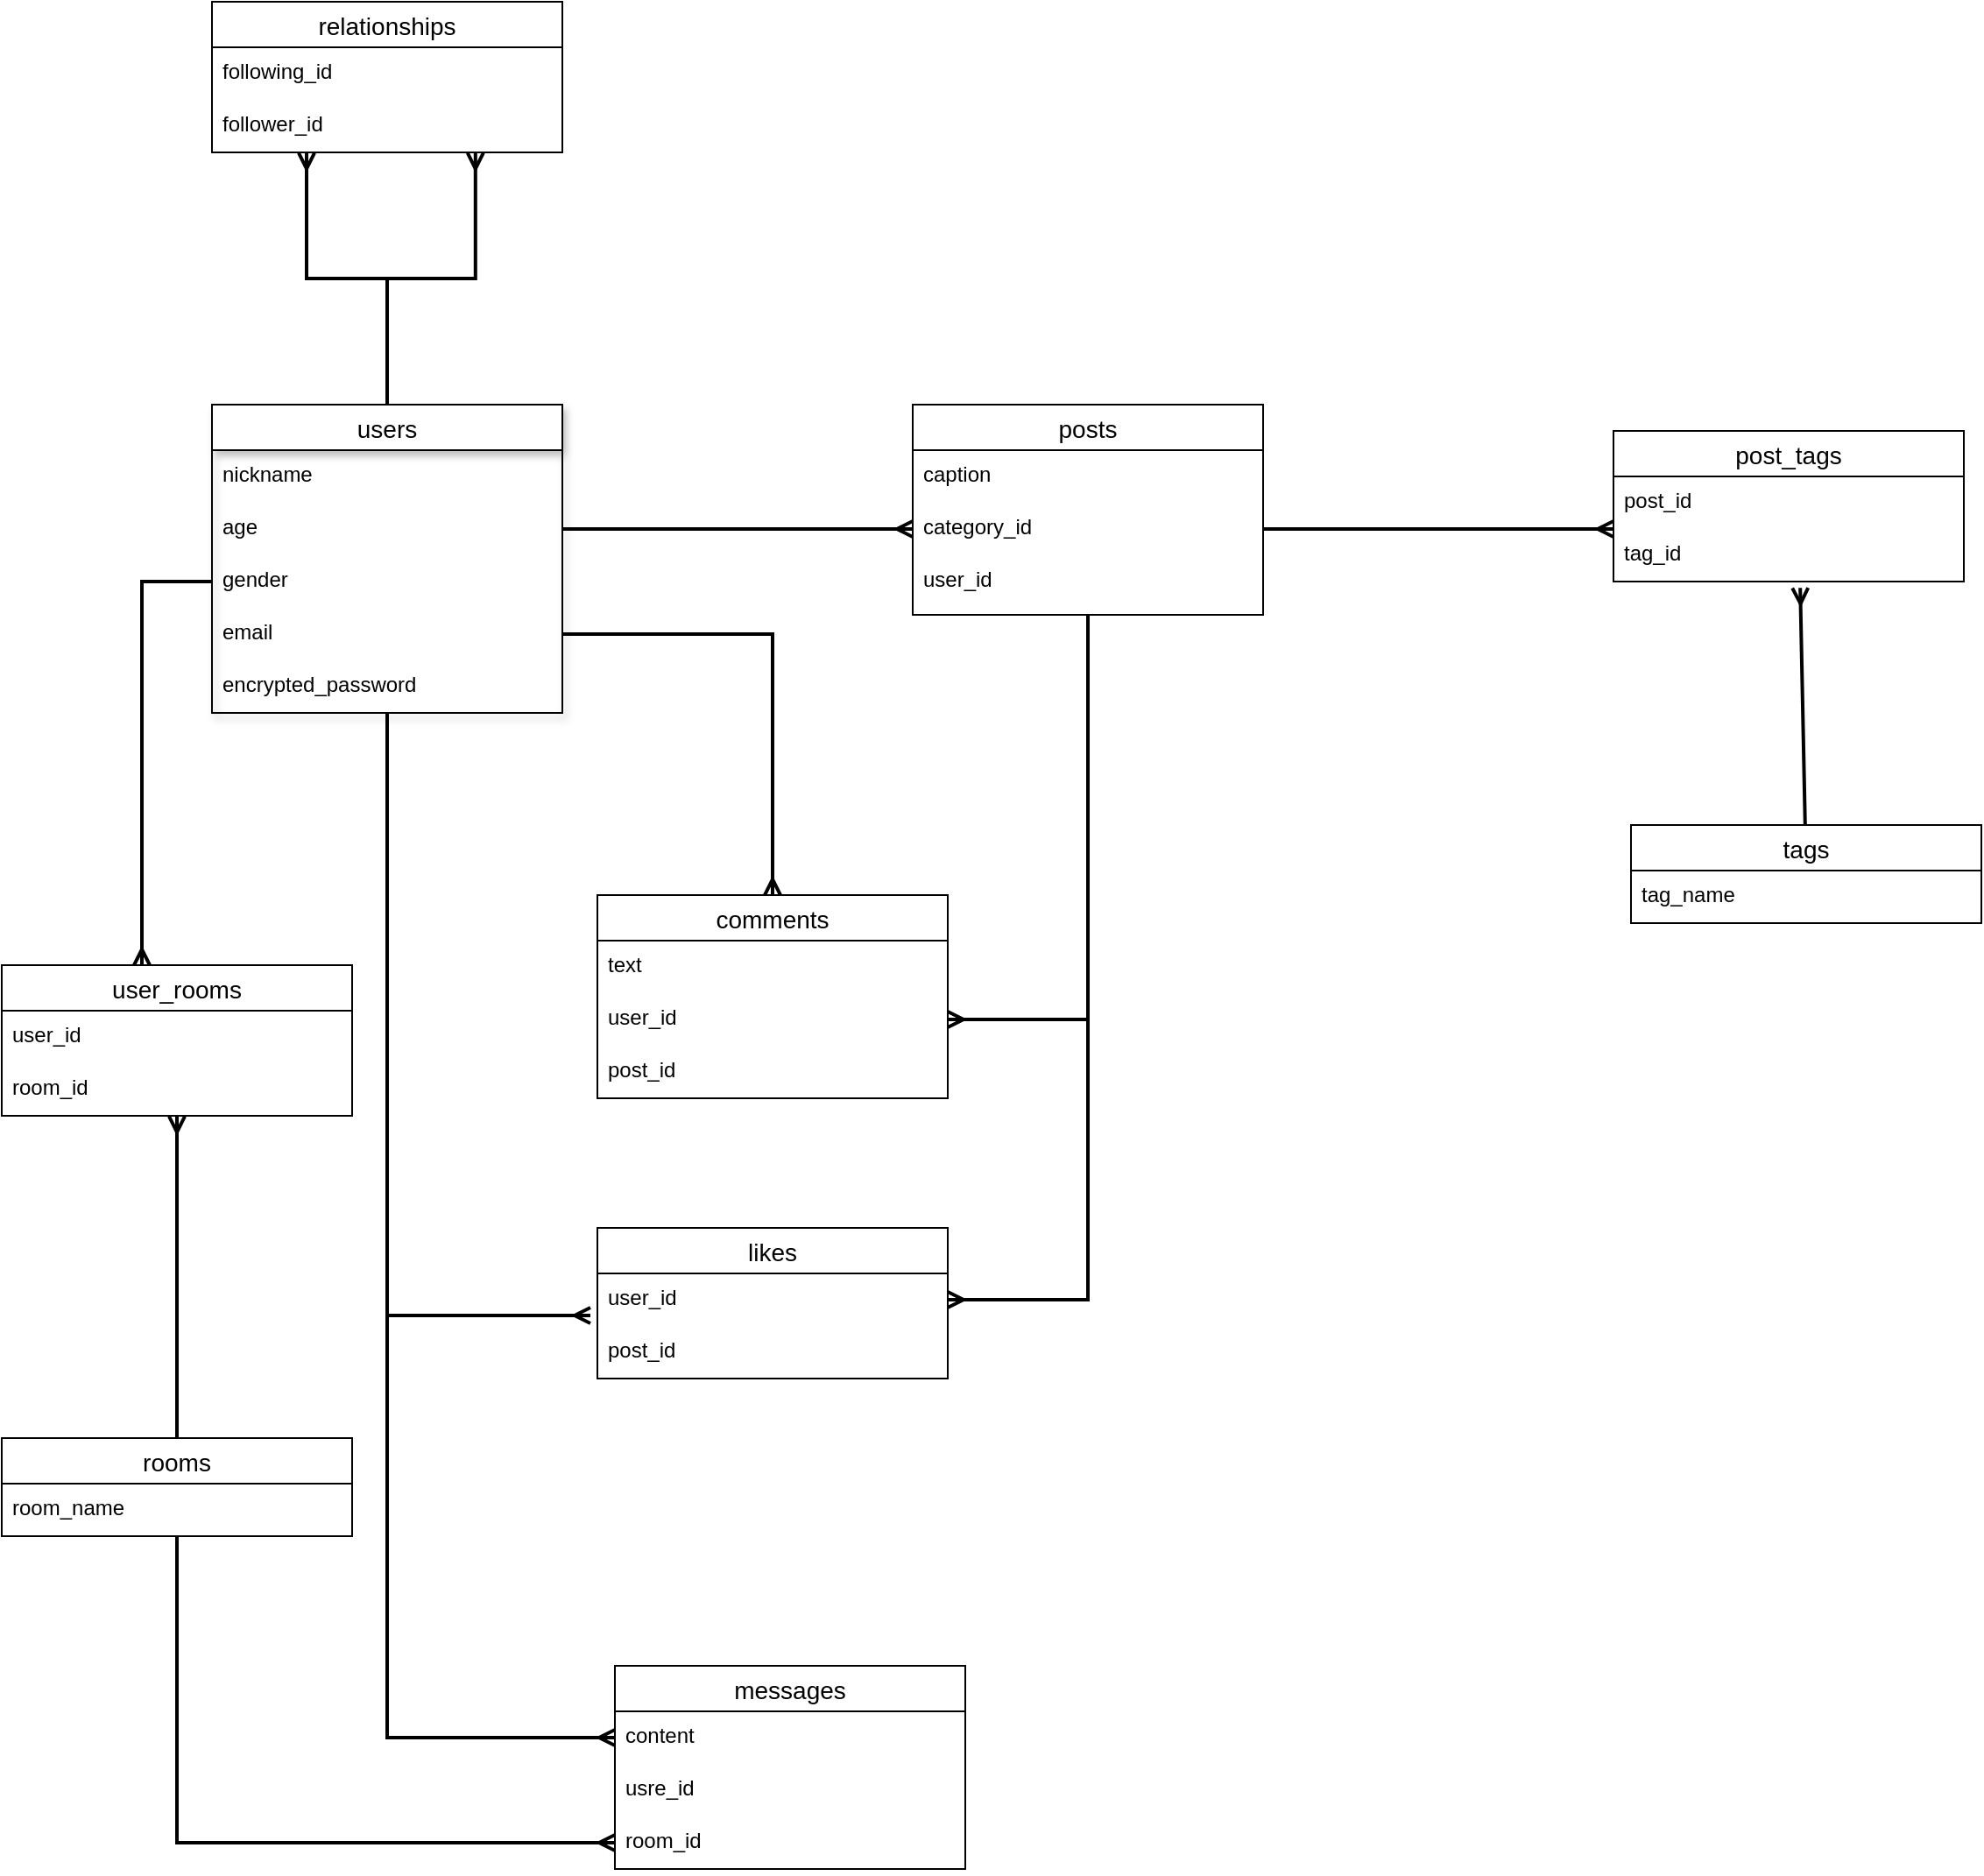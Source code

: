 <mxfile>
    <diagram id="wjFxILmAQnrKKhXnu-ri" name="ページ1">
        <mxGraphModel dx="589" dy="626" grid="1" gridSize="10" guides="1" tooltips="1" connect="1" arrows="1" fold="1" page="1" pageScale="1" pageWidth="1169" pageHeight="827" math="0" shadow="0">
            <root>
                <mxCell id="0"/>
                <mxCell id="1" parent="0"/>
                <mxCell id="130" style="edgeStyle=orthogonalEdgeStyle;rounded=0;orthogonalLoop=1;jettySize=auto;html=1;entryX=-0.02;entryY=-0.2;entryDx=0;entryDy=0;entryPerimeter=0;endArrow=ERmany;endFill=0;strokeWidth=2;verticalAlign=top;" edge="1" parent="1" source="132" target="158">
                    <mxGeometry relative="1" as="geometry">
                        <Array as="points">
                            <mxPoint x="250" y="920"/>
                        </Array>
                    </mxGeometry>
                </mxCell>
                <mxCell id="131" style="edgeStyle=orthogonalEdgeStyle;rounded=0;orthogonalLoop=1;jettySize=auto;html=1;entryX=0;entryY=0.5;entryDx=0;entryDy=0;endArrow=ERmany;endFill=0;strokeWidth=2;" edge="1" parent="1" source="132" target="167">
                    <mxGeometry relative="1" as="geometry"/>
                </mxCell>
                <mxCell id="177" style="edgeStyle=orthogonalEdgeStyle;rounded=0;orthogonalLoop=1;jettySize=auto;html=1;entryX=0.27;entryY=1.012;entryDx=0;entryDy=0;entryPerimeter=0;endArrow=ERmany;endFill=0;strokeWidth=2;" edge="1" parent="1" source="132" target="175">
                    <mxGeometry relative="1" as="geometry"/>
                </mxCell>
                <mxCell id="178" style="edgeStyle=orthogonalEdgeStyle;rounded=0;orthogonalLoop=1;jettySize=auto;html=1;entryX=0.752;entryY=1.012;entryDx=0;entryDy=0;entryPerimeter=0;endArrow=ERmany;endFill=0;strokeWidth=2;" edge="1" parent="1" source="132" target="175">
                    <mxGeometry relative="1" as="geometry"/>
                </mxCell>
                <mxCell id="132" value="users" style="swimlane;fontStyle=0;childLayout=stackLayout;horizontal=1;startSize=26;horizontalStack=0;resizeParent=1;resizeParentMax=0;resizeLast=0;collapsible=1;marginBottom=0;align=center;fontSize=14;shadow=1;" vertex="1" parent="1">
                    <mxGeometry x="150" y="400" width="200" height="176" as="geometry"/>
                </mxCell>
                <mxCell id="133" value="nickname" style="text;strokeColor=none;fillColor=none;spacingLeft=4;spacingRight=4;overflow=hidden;rotatable=0;points=[[0,0.5],[1,0.5]];portConstraint=eastwest;fontSize=12;" vertex="1" parent="132">
                    <mxGeometry y="26" width="200" height="30" as="geometry"/>
                </mxCell>
                <mxCell id="134" value="age" style="text;strokeColor=none;fillColor=none;spacingLeft=4;spacingRight=4;overflow=hidden;rotatable=0;points=[[0,0.5],[1,0.5]];portConstraint=eastwest;fontSize=12;" vertex="1" parent="132">
                    <mxGeometry y="56" width="200" height="30" as="geometry"/>
                </mxCell>
                <mxCell id="135" value="gender" style="text;strokeColor=none;fillColor=none;spacingLeft=4;spacingRight=4;overflow=hidden;rotatable=0;points=[[0,0.5],[1,0.5]];portConstraint=eastwest;fontSize=12;" vertex="1" parent="132">
                    <mxGeometry y="86" width="200" height="30" as="geometry"/>
                </mxCell>
                <mxCell id="136" value="email" style="text;strokeColor=none;fillColor=none;spacingLeft=4;spacingRight=4;overflow=hidden;rotatable=0;points=[[0,0.5],[1,0.5]];portConstraint=eastwest;fontSize=12;" vertex="1" parent="132">
                    <mxGeometry y="116" width="200" height="30" as="geometry"/>
                </mxCell>
                <mxCell id="137" value="encrypted_password" style="text;strokeColor=none;fillColor=none;spacingLeft=4;spacingRight=4;overflow=hidden;rotatable=0;points=[[0,0.5],[1,0.5]];portConstraint=eastwest;fontSize=12;" vertex="1" parent="132">
                    <mxGeometry y="146" width="200" height="30" as="geometry"/>
                </mxCell>
                <mxCell id="138" style="edgeStyle=orthogonalEdgeStyle;rounded=0;orthogonalLoop=1;jettySize=auto;html=1;endArrow=ERmany;endFill=0;strokeWidth=2;verticalAlign=top;entryX=1;entryY=0.5;entryDx=0;entryDy=0;" edge="1" parent="1" source="140" target="154">
                    <mxGeometry relative="1" as="geometry">
                        <mxPoint x="650" y="750" as="targetPoint"/>
                    </mxGeometry>
                </mxCell>
                <mxCell id="139" style="edgeStyle=orthogonalEdgeStyle;rounded=0;orthogonalLoop=1;jettySize=auto;html=1;entryX=1;entryY=0.5;entryDx=0;entryDy=0;endArrow=ERmany;endFill=0;strokeWidth=2;verticalAlign=top;" edge="1" parent="1" source="140" target="157">
                    <mxGeometry relative="1" as="geometry"/>
                </mxCell>
                <mxCell id="140" value="posts" style="swimlane;fontStyle=0;childLayout=stackLayout;horizontal=1;startSize=26;horizontalStack=0;resizeParent=1;resizeParentMax=0;resizeLast=0;collapsible=1;marginBottom=0;align=center;fontSize=14;" vertex="1" parent="1">
                    <mxGeometry x="550" y="400" width="200" height="120" as="geometry"/>
                </mxCell>
                <mxCell id="141" value="caption" style="text;strokeColor=none;fillColor=none;spacingLeft=4;spacingRight=4;overflow=hidden;rotatable=0;points=[[0,0.5],[1,0.5]];portConstraint=eastwest;fontSize=12;" vertex="1" parent="140">
                    <mxGeometry y="26" width="200" height="30" as="geometry"/>
                </mxCell>
                <mxCell id="142" value="category_id" style="text;strokeColor=none;fillColor=none;spacingLeft=4;spacingRight=4;overflow=hidden;rotatable=0;points=[[0,0.5],[1,0.5]];portConstraint=eastwest;fontSize=12;" vertex="1" parent="140">
                    <mxGeometry y="56" width="200" height="30" as="geometry"/>
                </mxCell>
                <mxCell id="143" value="user_id" style="text;strokeColor=none;fillColor=none;spacingLeft=4;spacingRight=4;overflow=hidden;rotatable=0;points=[[0,0.5],[1,0.5]];portConstraint=eastwest;fontSize=12;" vertex="1" parent="140">
                    <mxGeometry y="86" width="200" height="34" as="geometry"/>
                </mxCell>
                <mxCell id="144" style="edgeStyle=none;rounded=0;orthogonalLoop=1;jettySize=auto;html=1;entryX=0;entryY=0.5;entryDx=0;entryDy=0;strokeWidth=2;verticalAlign=top;endArrow=ERmany;endFill=0;" edge="1" parent="1" target="142">
                    <mxGeometry relative="1" as="geometry">
                        <mxPoint x="350" y="471.0" as="sourcePoint"/>
                    </mxGeometry>
                </mxCell>
                <mxCell id="145" value="post_tags" style="swimlane;fontStyle=0;childLayout=stackLayout;horizontal=1;startSize=26;horizontalStack=0;resizeParent=1;resizeParentMax=0;resizeLast=0;collapsible=1;marginBottom=0;align=center;fontSize=14;" vertex="1" parent="1">
                    <mxGeometry x="950" y="415" width="200" height="86" as="geometry"/>
                </mxCell>
                <mxCell id="146" value="post_id" style="text;strokeColor=none;fillColor=none;spacingLeft=4;spacingRight=4;overflow=hidden;rotatable=0;points=[[0,0.5],[1,0.5]];portConstraint=eastwest;fontSize=12;" vertex="1" parent="145">
                    <mxGeometry y="26" width="200" height="30" as="geometry"/>
                </mxCell>
                <mxCell id="147" value="tag_id" style="text;strokeColor=none;fillColor=none;spacingLeft=4;spacingRight=4;overflow=hidden;rotatable=0;points=[[0,0.5],[1,0.5]];portConstraint=eastwest;fontSize=12;" vertex="1" parent="145">
                    <mxGeometry y="56" width="200" height="30" as="geometry"/>
                </mxCell>
                <mxCell id="148" style="edgeStyle=none;rounded=0;orthogonalLoop=1;jettySize=auto;html=1;entryX=0;entryY=0;entryDx=0;entryDy=0;entryPerimeter=0;endArrow=ERmany;endFill=0;strokeWidth=2;verticalAlign=top;" edge="1" parent="1" source="142" target="147">
                    <mxGeometry relative="1" as="geometry"/>
                </mxCell>
                <mxCell id="149" style="edgeStyle=none;rounded=0;orthogonalLoop=1;jettySize=auto;html=1;entryX=0.533;entryY=1.122;entryDx=0;entryDy=0;entryPerimeter=0;endArrow=ERmany;endFill=0;strokeWidth=2;verticalAlign=top;" edge="1" parent="1" source="150" target="147">
                    <mxGeometry relative="1" as="geometry"/>
                </mxCell>
                <mxCell id="150" value="tags" style="swimlane;fontStyle=0;childLayout=stackLayout;horizontal=1;startSize=26;horizontalStack=0;resizeParent=1;resizeParentMax=0;resizeLast=0;collapsible=1;marginBottom=0;align=center;fontSize=14;" vertex="1" parent="1">
                    <mxGeometry x="960" y="640" width="200" height="56" as="geometry"/>
                </mxCell>
                <mxCell id="151" value="tag_name" style="text;strokeColor=none;fillColor=none;spacingLeft=4;spacingRight=4;overflow=hidden;rotatable=0;points=[[0,0.5],[1,0.5]];portConstraint=eastwest;fontSize=12;" vertex="1" parent="150">
                    <mxGeometry y="26" width="200" height="30" as="geometry"/>
                </mxCell>
                <mxCell id="152" value="comments" style="swimlane;fontStyle=0;childLayout=stackLayout;horizontal=1;startSize=26;horizontalStack=0;resizeParent=1;resizeParentMax=0;resizeLast=0;collapsible=1;marginBottom=0;align=center;fontSize=14;" vertex="1" parent="1">
                    <mxGeometry x="370" y="680" width="200" height="116" as="geometry"/>
                </mxCell>
                <mxCell id="153" value="text" style="text;strokeColor=none;fillColor=none;spacingLeft=4;spacingRight=4;overflow=hidden;rotatable=0;points=[[0,0.5],[1,0.5]];portConstraint=eastwest;fontSize=12;" vertex="1" parent="152">
                    <mxGeometry y="26" width="200" height="30" as="geometry"/>
                </mxCell>
                <mxCell id="154" value="user_id" style="text;strokeColor=none;fillColor=none;spacingLeft=4;spacingRight=4;overflow=hidden;rotatable=0;points=[[0,0.5],[1,0.5]];portConstraint=eastwest;fontSize=12;" vertex="1" parent="152">
                    <mxGeometry y="56" width="200" height="30" as="geometry"/>
                </mxCell>
                <mxCell id="155" value="post_id" style="text;strokeColor=none;fillColor=none;spacingLeft=4;spacingRight=4;overflow=hidden;rotatable=0;points=[[0,0.5],[1,0.5]];portConstraint=eastwest;fontSize=12;" vertex="1" parent="152">
                    <mxGeometry y="86" width="200" height="30" as="geometry"/>
                </mxCell>
                <mxCell id="156" value="likes" style="swimlane;fontStyle=0;childLayout=stackLayout;horizontal=1;startSize=26;horizontalStack=0;resizeParent=1;resizeParentMax=0;resizeLast=0;collapsible=1;marginBottom=0;align=center;fontSize=14;" vertex="1" parent="1">
                    <mxGeometry x="370" y="870" width="200" height="86" as="geometry"/>
                </mxCell>
                <mxCell id="157" value="user_id" style="text;strokeColor=none;fillColor=none;spacingLeft=4;spacingRight=4;overflow=hidden;rotatable=0;points=[[0,0.5],[1,0.5]];portConstraint=eastwest;fontSize=12;" vertex="1" parent="156">
                    <mxGeometry y="26" width="200" height="30" as="geometry"/>
                </mxCell>
                <mxCell id="158" value="post_id" style="text;strokeColor=none;fillColor=none;spacingLeft=4;spacingRight=4;overflow=hidden;rotatable=0;points=[[0,0.5],[1,0.5]];portConstraint=eastwest;fontSize=12;" vertex="1" parent="156">
                    <mxGeometry y="56" width="200" height="30" as="geometry"/>
                </mxCell>
                <mxCell id="159" value="user_rooms" style="swimlane;fontStyle=0;childLayout=stackLayout;horizontal=1;startSize=26;horizontalStack=0;resizeParent=1;resizeParentMax=0;resizeLast=0;collapsible=1;marginBottom=0;align=center;fontSize=14;" vertex="1" parent="1">
                    <mxGeometry x="30" y="720" width="200" height="86" as="geometry"/>
                </mxCell>
                <mxCell id="160" value="user_id" style="text;strokeColor=none;fillColor=none;spacingLeft=4;spacingRight=4;overflow=hidden;rotatable=0;points=[[0,0.5],[1,0.5]];portConstraint=eastwest;fontSize=12;" vertex="1" parent="159">
                    <mxGeometry y="26" width="200" height="30" as="geometry"/>
                </mxCell>
                <mxCell id="161" value="room_id" style="text;strokeColor=none;fillColor=none;spacingLeft=4;spacingRight=4;overflow=hidden;rotatable=0;points=[[0,0.5],[1,0.5]];portConstraint=eastwest;fontSize=12;" vertex="1" parent="159">
                    <mxGeometry y="56" width="200" height="30" as="geometry"/>
                </mxCell>
                <mxCell id="162" style="edgeStyle=orthogonalEdgeStyle;rounded=0;orthogonalLoop=1;jettySize=auto;html=1;entryX=0.5;entryY=1.011;entryDx=0;entryDy=0;entryPerimeter=0;endArrow=ERmany;endFill=0;strokeWidth=2;verticalAlign=top;" edge="1" parent="1" source="164" target="161">
                    <mxGeometry relative="1" as="geometry"/>
                </mxCell>
                <mxCell id="163" style="edgeStyle=orthogonalEdgeStyle;rounded=0;orthogonalLoop=1;jettySize=auto;html=1;entryX=0;entryY=0.5;entryDx=0;entryDy=0;endArrow=ERmany;endFill=0;strokeWidth=2;" edge="1" parent="1" source="164" target="169">
                    <mxGeometry relative="1" as="geometry"/>
                </mxCell>
                <mxCell id="164" value="rooms" style="swimlane;fontStyle=0;childLayout=stackLayout;horizontal=1;startSize=26;horizontalStack=0;resizeParent=1;resizeParentMax=0;resizeLast=0;collapsible=1;marginBottom=0;align=center;fontSize=14;" vertex="1" parent="1">
                    <mxGeometry x="30" y="990" width="200" height="56" as="geometry"/>
                </mxCell>
                <mxCell id="165" value="room_name" style="text;strokeColor=none;fillColor=none;spacingLeft=4;spacingRight=4;overflow=hidden;rotatable=0;points=[[0,0.5],[1,0.5]];portConstraint=eastwest;fontSize=12;" vertex="1" parent="164">
                    <mxGeometry y="26" width="200" height="30" as="geometry"/>
                </mxCell>
                <mxCell id="166" value="messages" style="swimlane;fontStyle=0;childLayout=stackLayout;horizontal=1;startSize=26;horizontalStack=0;resizeParent=1;resizeParentMax=0;resizeLast=0;collapsible=1;marginBottom=0;align=center;fontSize=14;" vertex="1" parent="1">
                    <mxGeometry x="380" y="1120" width="200" height="116" as="geometry"/>
                </mxCell>
                <mxCell id="167" value="content" style="text;strokeColor=none;fillColor=none;spacingLeft=4;spacingRight=4;overflow=hidden;rotatable=0;points=[[0,0.5],[1,0.5]];portConstraint=eastwest;fontSize=12;" vertex="1" parent="166">
                    <mxGeometry y="26" width="200" height="30" as="geometry"/>
                </mxCell>
                <mxCell id="168" value="usre_id" style="text;strokeColor=none;fillColor=none;spacingLeft=4;spacingRight=4;overflow=hidden;rotatable=0;points=[[0,0.5],[1,0.5]];portConstraint=eastwest;fontSize=12;" vertex="1" parent="166">
                    <mxGeometry y="56" width="200" height="30" as="geometry"/>
                </mxCell>
                <mxCell id="169" value="room_id" style="text;strokeColor=none;fillColor=none;spacingLeft=4;spacingRight=4;overflow=hidden;rotatable=0;points=[[0,0.5],[1,0.5]];portConstraint=eastwest;fontSize=12;" vertex="1" parent="166">
                    <mxGeometry y="86" width="200" height="30" as="geometry"/>
                </mxCell>
                <mxCell id="170" style="edgeStyle=orthogonalEdgeStyle;rounded=0;orthogonalLoop=1;jettySize=auto;html=1;entryX=0.5;entryY=0;entryDx=0;entryDy=0;endArrow=ERmany;endFill=0;strokeWidth=2;verticalAlign=top;" edge="1" parent="1" source="136" target="152">
                    <mxGeometry relative="1" as="geometry"/>
                </mxCell>
                <mxCell id="171" style="edgeStyle=orthogonalEdgeStyle;rounded=0;orthogonalLoop=1;jettySize=auto;html=1;entryX=0.4;entryY=0;entryDx=0;entryDy=0;entryPerimeter=0;endArrow=ERmany;endFill=0;strokeWidth=2;verticalAlign=top;" edge="1" parent="1" source="135" target="159">
                    <mxGeometry relative="1" as="geometry"/>
                </mxCell>
                <mxCell id="172" value="relationships" style="swimlane;fontStyle=0;childLayout=stackLayout;horizontal=1;startSize=26;horizontalStack=0;resizeParent=1;resizeParentMax=0;resizeLast=0;collapsible=1;marginBottom=0;align=center;fontSize=14;" vertex="1" parent="1">
                    <mxGeometry x="150" y="170" width="200" height="86" as="geometry"/>
                </mxCell>
                <mxCell id="176" value="following_id" style="text;strokeColor=none;fillColor=none;spacingLeft=4;spacingRight=4;overflow=hidden;rotatable=0;points=[[0,0.5],[1,0.5]];portConstraint=eastwest;fontSize=12;" vertex="1" parent="172">
                    <mxGeometry y="26" width="200" height="30" as="geometry"/>
                </mxCell>
                <mxCell id="175" value="follower_id" style="text;strokeColor=none;fillColor=none;spacingLeft=4;spacingRight=4;overflow=hidden;rotatable=0;points=[[0,0.5],[1,0.5]];portConstraint=eastwest;fontSize=12;" vertex="1" parent="172">
                    <mxGeometry y="56" width="200" height="30" as="geometry"/>
                </mxCell>
            </root>
        </mxGraphModel>
    </diagram>
</mxfile>